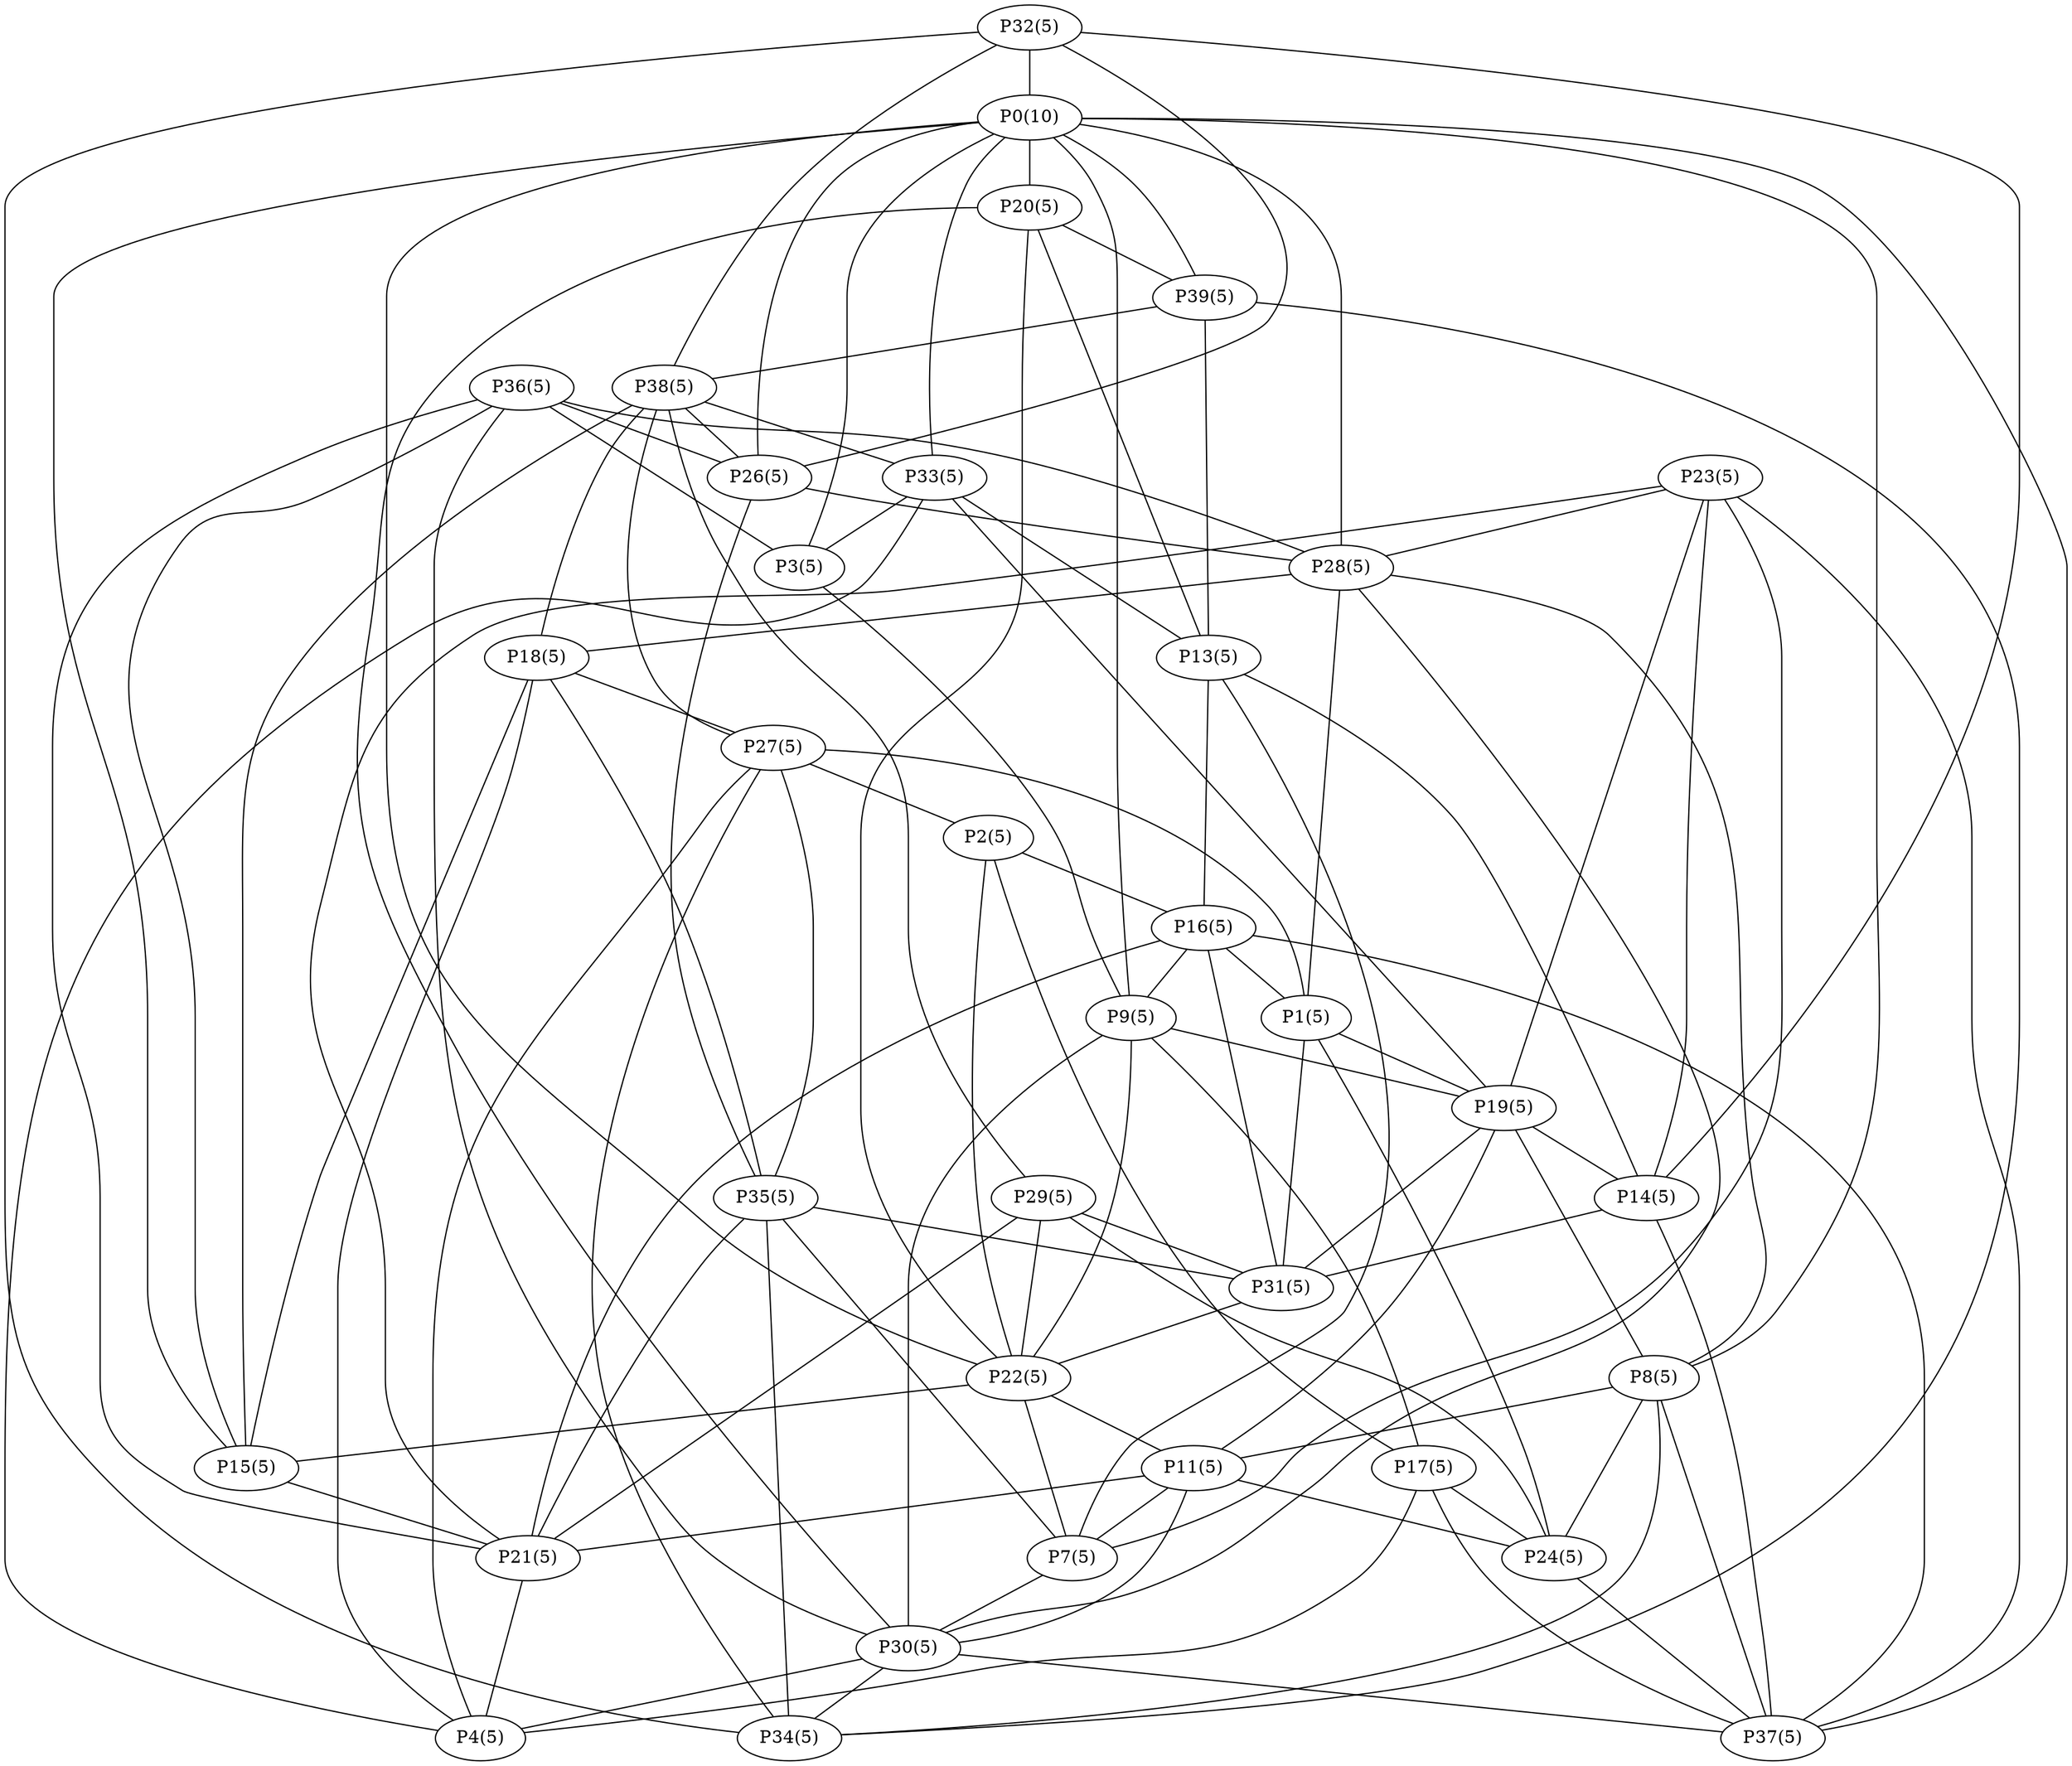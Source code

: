 graph network {
	"P0(10)";
	"P37(5)";
	"P39(5)";
	"P3(5)";
	"P8(5)";
	"P20(5)";
	"P26(5)";
	"P28(5)";
	"P15(5)";
	"P33(5)";
	"P22(5)";
	"P11(5)";
	"P7(5)";
	"P2(5)";
	"P36(5)";
	"P30(5)";
	"P21(5)";
	"P38(5)";
	"P18(5)";
	"P24(5)";
	"P13(5)";
	"P23(5)";
	"P14(5)";
	"P19(5)";
	"P16(5)";
	"P31(5)";
	"P9(5)";
	"P1(5)";
	"P32(5)";
	"P34(5)";
	"P35(5)";
	"P27(5)";
	"P4(5)";
	"P29(5)";
	"P17(5)";
	"P0(10)" -- "P37(5)";
	"P0(10)" -- "P39(5)";
	"P0(10)" -- "P3(5)";
	"P0(10)" -- "P8(5)";
	"P0(10)" -- "P20(5)";
	"P0(10)" -- "P26(5)";
	"P0(10)" -- "P28(5)";
	"P0(10)" -- "P15(5)";
	"P0(10)" -- "P33(5)";
	"P0(10)" -- "P22(5)";
	"P22(5)" -- "P11(5)";
	"P22(5)" -- "P7(5)";
	"P22(5)" -- "P15(5)";
	"P22(5)" -- "P2(5)";
	"P36(5)" -- "P30(5)";
	"P36(5)" -- "P21(5)";
	"P36(5)" -- "P15(5)";
	"P36(5)" -- "P28(5)";
	"P36(5)" -- "P26(5)";
	"P36(5)" -- "P3(5)";
	"P15(5)" -- "P38(5)";
	"P15(5)" -- "P18(5)";
	"P15(5)" -- "P21(5)";
	"P11(5)" -- "P21(5)";
	"P11(5)" -- "P30(5)";
	"P11(5)" -- "P24(5)";
	"P11(5)" -- "P7(5)";
	"P20(5)" -- "P13(5)";
	"P20(5)" -- "P39(5)";
	"P20(5)" -- "P22(5)";
	"P20(5)" -- "P30(5)";
	"P23(5)" -- "P21(5)";
	"P23(5)" -- "P28(5)";
	"P23(5)" -- "P7(5)";
	"P23(5)" -- "P14(5)";
	"P23(5)" -- "P19(5)";
	"P23(5)" -- "P37(5)";
	"P16(5)" -- "P31(5)";
	"P16(5)" -- "P21(5)";
	"P16(5)" -- "P9(5)";
	"P16(5)" -- "P37(5)";
	"P16(5)" -- "P1(5)";
	"P13(5)" -- "P14(5)";
	"P13(5)" -- "P16(5)";
	"P13(5)" -- "P7(5)";
	"P13(5)" -- "P39(5)";
	"P32(5)" -- "P34(5)";
	"P32(5)" -- "P14(5)";
	"P32(5)" -- "P38(5)";
	"P32(5)" -- "P0(10)";
	"P32(5)" -- "P26(5)";
	"P35(5)" -- "P34(5)";
	"P35(5)" -- "P7(5)";
	"P35(5)" -- "P18(5)";
	"P35(5)" -- "P21(5)";
	"P35(5)" -- "P31(5)";
	"P27(5)" -- "P4(5)";
	"P27(5)" -- "P34(5)";
	"P27(5)" -- "P1(5)";
	"P27(5)" -- "P35(5)";
	"P27(5)" -- "P2(5)";
	"P7(5)" -- "P30(5)";
	"P1(5)" -- "P31(5)";
	"P1(5)" -- "P19(5)";
	"P1(5)" -- "P24(5)";
	"P1(5)" -- "P28(5)";
	"P38(5)" -- "P29(5)";
	"P38(5)" -- "P18(5)";
	"P38(5)" -- "P26(5)";
	"P38(5)" -- "P33(5)";
	"P38(5)" -- "P27(5)";
	"P9(5)" -- "P22(5)";
	"P9(5)" -- "P0(10)";
	"P9(5)" -- "P17(5)";
	"P9(5)" -- "P19(5)";
	"P9(5)" -- "P30(5)";
	"P29(5)" -- "P24(5)";
	"P29(5)" -- "P22(5)";
	"P29(5)" -- "P21(5)";
	"P29(5)" -- "P31(5)";
	"P17(5)" -- "P4(5)";
	"P17(5)" -- "P24(5)";
	"P17(5)" -- "P37(5)";
	"P17(5)" -- "P2(5)";
	"P30(5)" -- "P37(5)";
	"P30(5)" -- "P34(5)";
	"P30(5)" -- "P4(5)";
	"P33(5)" -- "P19(5)";
	"P33(5)" -- "P3(5)";
	"P33(5)" -- "P13(5)";
	"P33(5)" -- "P4(5)";
	"P19(5)" -- "P11(5)";
	"P19(5)" -- "P14(5)";
	"P19(5)" -- "P31(5)";
	"P19(5)" -- "P8(5)";
	"P24(5)" -- "P37(5)";
	"P24(5)" -- "P8(5)";
	"P28(5)" -- "P18(5)";
	"P28(5)" -- "P8(5)";
	"P28(5)" -- "P30(5)";
	"P8(5)" -- "P37(5)";
	"P8(5)" -- "P11(5)";
	"P26(5)" -- "P28(5)";
	"P26(5)" -- "P35(5)";
	"P14(5)" -- "P37(5)";
	"P14(5)" -- "P31(5)";
	"P34(5)" -- "P39(5)";
	"P34(5)" -- "P8(5)";
	"P39(5)" -- "P38(5)";
	"P31(5)" -- "P22(5)";
	"P21(5)" -- "P4(5)";
	"P18(5)" -- "P4(5)";
	"P18(5)" -- "P27(5)";
	"P2(5)" -- "P16(5)";
	"P3(5)" -- "P9(5)";
}